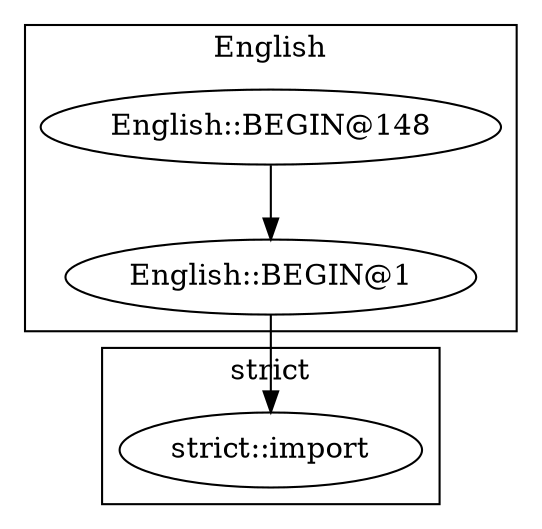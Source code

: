 digraph {
graph [overlap=false]
subgraph cluster_English {
	label="English";
	"English::BEGIN@1";
	"English::BEGIN@148";
}
subgraph cluster_strict {
	label="strict";
	"strict::import";
}
"English::BEGIN@148" -> "English::BEGIN@1";
"English::BEGIN@1" -> "strict::import";
}
